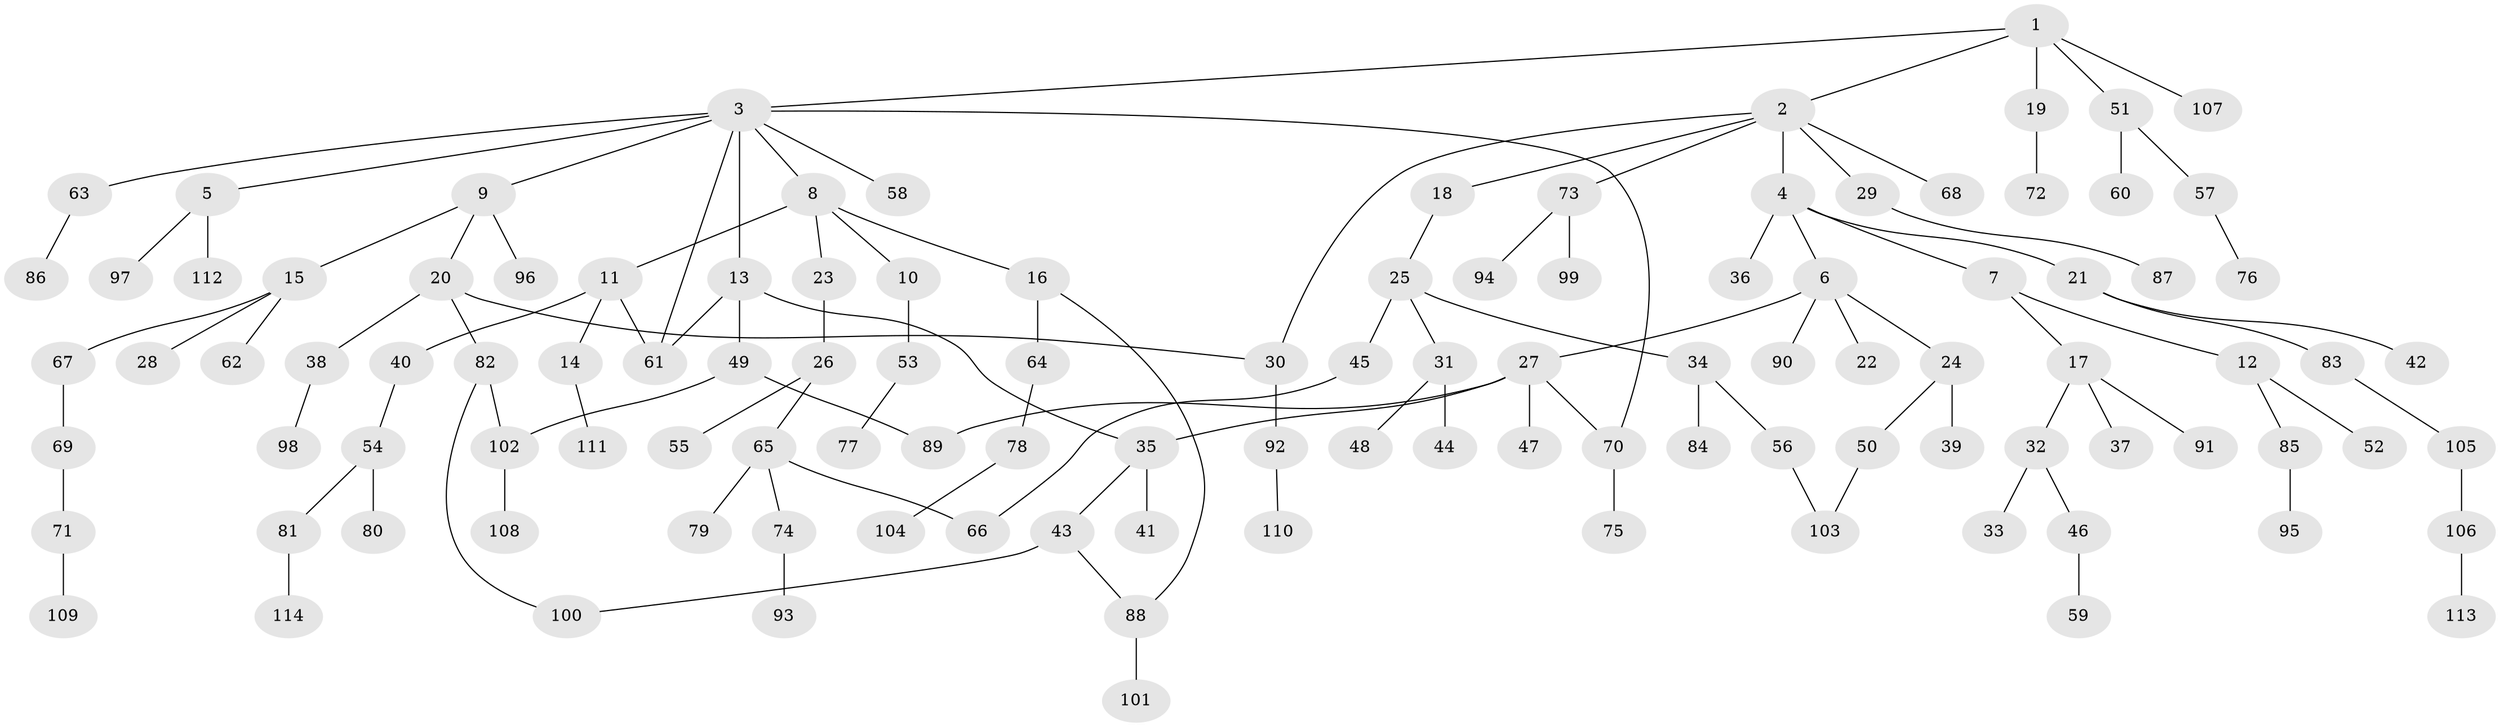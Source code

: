 // Generated by graph-tools (version 1.1) at 2025/13/03/09/25 04:13:23]
// undirected, 114 vertices, 124 edges
graph export_dot {
graph [start="1"]
  node [color=gray90,style=filled];
  1;
  2;
  3;
  4;
  5;
  6;
  7;
  8;
  9;
  10;
  11;
  12;
  13;
  14;
  15;
  16;
  17;
  18;
  19;
  20;
  21;
  22;
  23;
  24;
  25;
  26;
  27;
  28;
  29;
  30;
  31;
  32;
  33;
  34;
  35;
  36;
  37;
  38;
  39;
  40;
  41;
  42;
  43;
  44;
  45;
  46;
  47;
  48;
  49;
  50;
  51;
  52;
  53;
  54;
  55;
  56;
  57;
  58;
  59;
  60;
  61;
  62;
  63;
  64;
  65;
  66;
  67;
  68;
  69;
  70;
  71;
  72;
  73;
  74;
  75;
  76;
  77;
  78;
  79;
  80;
  81;
  82;
  83;
  84;
  85;
  86;
  87;
  88;
  89;
  90;
  91;
  92;
  93;
  94;
  95;
  96;
  97;
  98;
  99;
  100;
  101;
  102;
  103;
  104;
  105;
  106;
  107;
  108;
  109;
  110;
  111;
  112;
  113;
  114;
  1 -- 2;
  1 -- 3;
  1 -- 19;
  1 -- 51;
  1 -- 107;
  2 -- 4;
  2 -- 18;
  2 -- 29;
  2 -- 30;
  2 -- 68;
  2 -- 73;
  3 -- 5;
  3 -- 8;
  3 -- 9;
  3 -- 13;
  3 -- 58;
  3 -- 63;
  3 -- 70;
  3 -- 61;
  4 -- 6;
  4 -- 7;
  4 -- 21;
  4 -- 36;
  5 -- 97;
  5 -- 112;
  6 -- 22;
  6 -- 24;
  6 -- 27;
  6 -- 90;
  7 -- 12;
  7 -- 17;
  8 -- 10;
  8 -- 11;
  8 -- 16;
  8 -- 23;
  9 -- 15;
  9 -- 20;
  9 -- 96;
  10 -- 53;
  11 -- 14;
  11 -- 40;
  11 -- 61;
  12 -- 52;
  12 -- 85;
  13 -- 35;
  13 -- 49;
  13 -- 61;
  14 -- 111;
  15 -- 28;
  15 -- 62;
  15 -- 67;
  16 -- 64;
  16 -- 88;
  17 -- 32;
  17 -- 37;
  17 -- 91;
  18 -- 25;
  19 -- 72;
  20 -- 38;
  20 -- 82;
  20 -- 30;
  21 -- 42;
  21 -- 83;
  23 -- 26;
  24 -- 39;
  24 -- 50;
  25 -- 31;
  25 -- 34;
  25 -- 45;
  26 -- 55;
  26 -- 65;
  27 -- 47;
  27 -- 89;
  27 -- 70;
  27 -- 35;
  29 -- 87;
  30 -- 92;
  31 -- 44;
  31 -- 48;
  32 -- 33;
  32 -- 46;
  34 -- 56;
  34 -- 84;
  35 -- 41;
  35 -- 43;
  38 -- 98;
  40 -- 54;
  43 -- 88;
  43 -- 100;
  45 -- 66;
  46 -- 59;
  49 -- 89;
  49 -- 102;
  50 -- 103;
  51 -- 57;
  51 -- 60;
  53 -- 77;
  54 -- 80;
  54 -- 81;
  56 -- 103;
  57 -- 76;
  63 -- 86;
  64 -- 78;
  65 -- 74;
  65 -- 79;
  65 -- 66;
  67 -- 69;
  69 -- 71;
  70 -- 75;
  71 -- 109;
  73 -- 94;
  73 -- 99;
  74 -- 93;
  78 -- 104;
  81 -- 114;
  82 -- 100;
  82 -- 102;
  83 -- 105;
  85 -- 95;
  88 -- 101;
  92 -- 110;
  102 -- 108;
  105 -- 106;
  106 -- 113;
}
